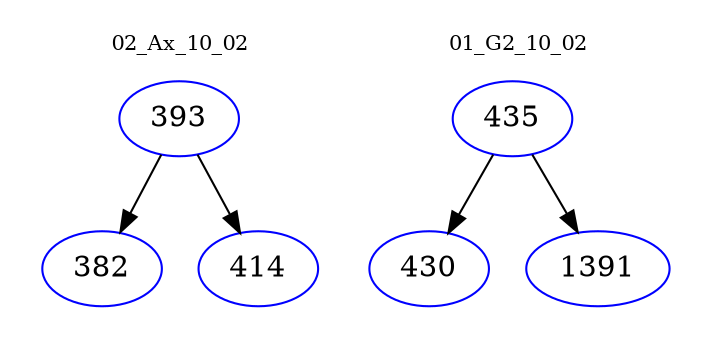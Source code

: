 digraph{
subgraph cluster_0 {
color = white
label = "02_Ax_10_02";
fontsize=10;
T0_393 [label="393", color="blue"]
T0_393 -> T0_382 [color="black"]
T0_382 [label="382", color="blue"]
T0_393 -> T0_414 [color="black"]
T0_414 [label="414", color="blue"]
}
subgraph cluster_1 {
color = white
label = "01_G2_10_02";
fontsize=10;
T1_435 [label="435", color="blue"]
T1_435 -> T1_430 [color="black"]
T1_430 [label="430", color="blue"]
T1_435 -> T1_1391 [color="black"]
T1_1391 [label="1391", color="blue"]
}
}
